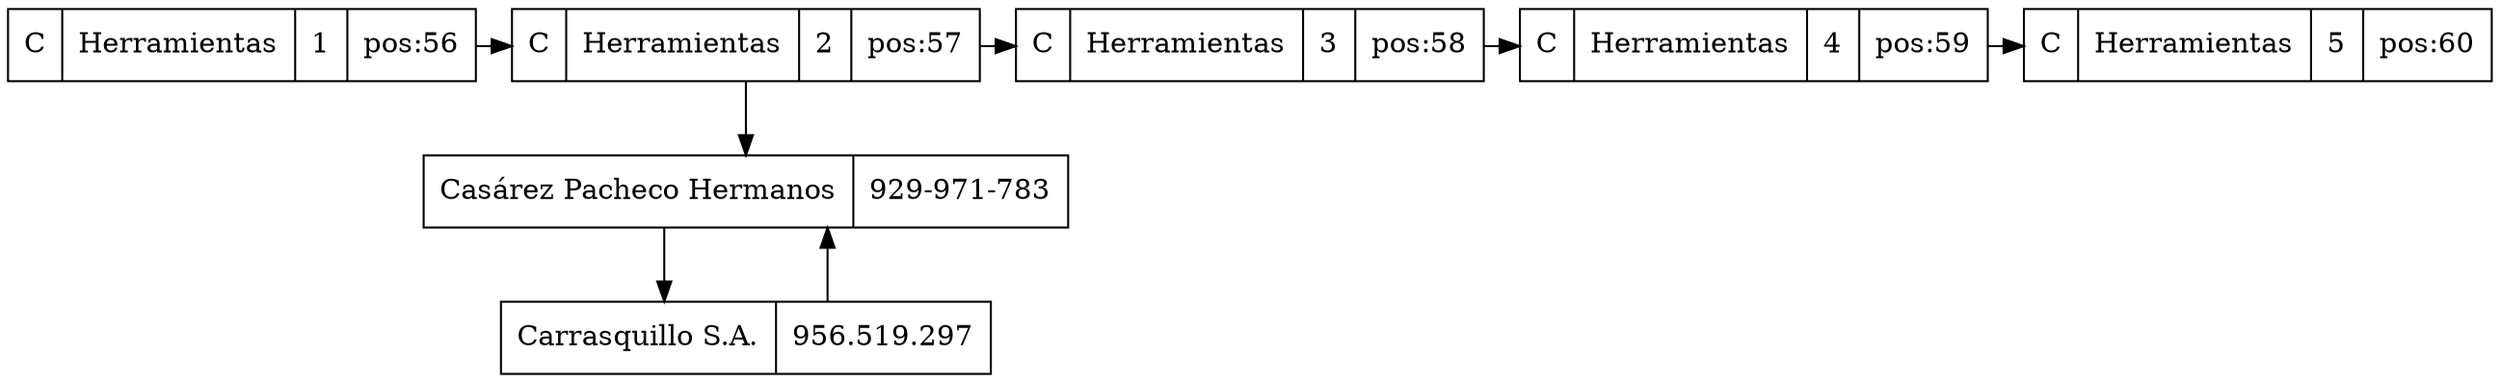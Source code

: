 digraph G{
node[shape="box" shape="record"]
graph[splines="ortho"]
node55[label="C|Herramientas|1|pos:56"];
node55->node56;
node56[label="C|Herramientas|2|pos:57"];
node0xc000050a00[label="Casárez Pacheco Hermanos|929-971-783"];
node56->node0xc000050a00;
node0xc000050a50[label="Carrasquillo S.A.|956.519.297"];
node0xc000050a00->node0xc000050a50;
node0xc000050a50->node0xc000050a00;
node56->node57;
node57[label="C|Herramientas|3|pos:58"];
node57->node58;
node58[label="C|Herramientas|4|pos:59"];
node58->node59;
node59[label="C|Herramientas|5|pos:60"];
{rank="same"; node55; node56; node57; node58; node59}
}
